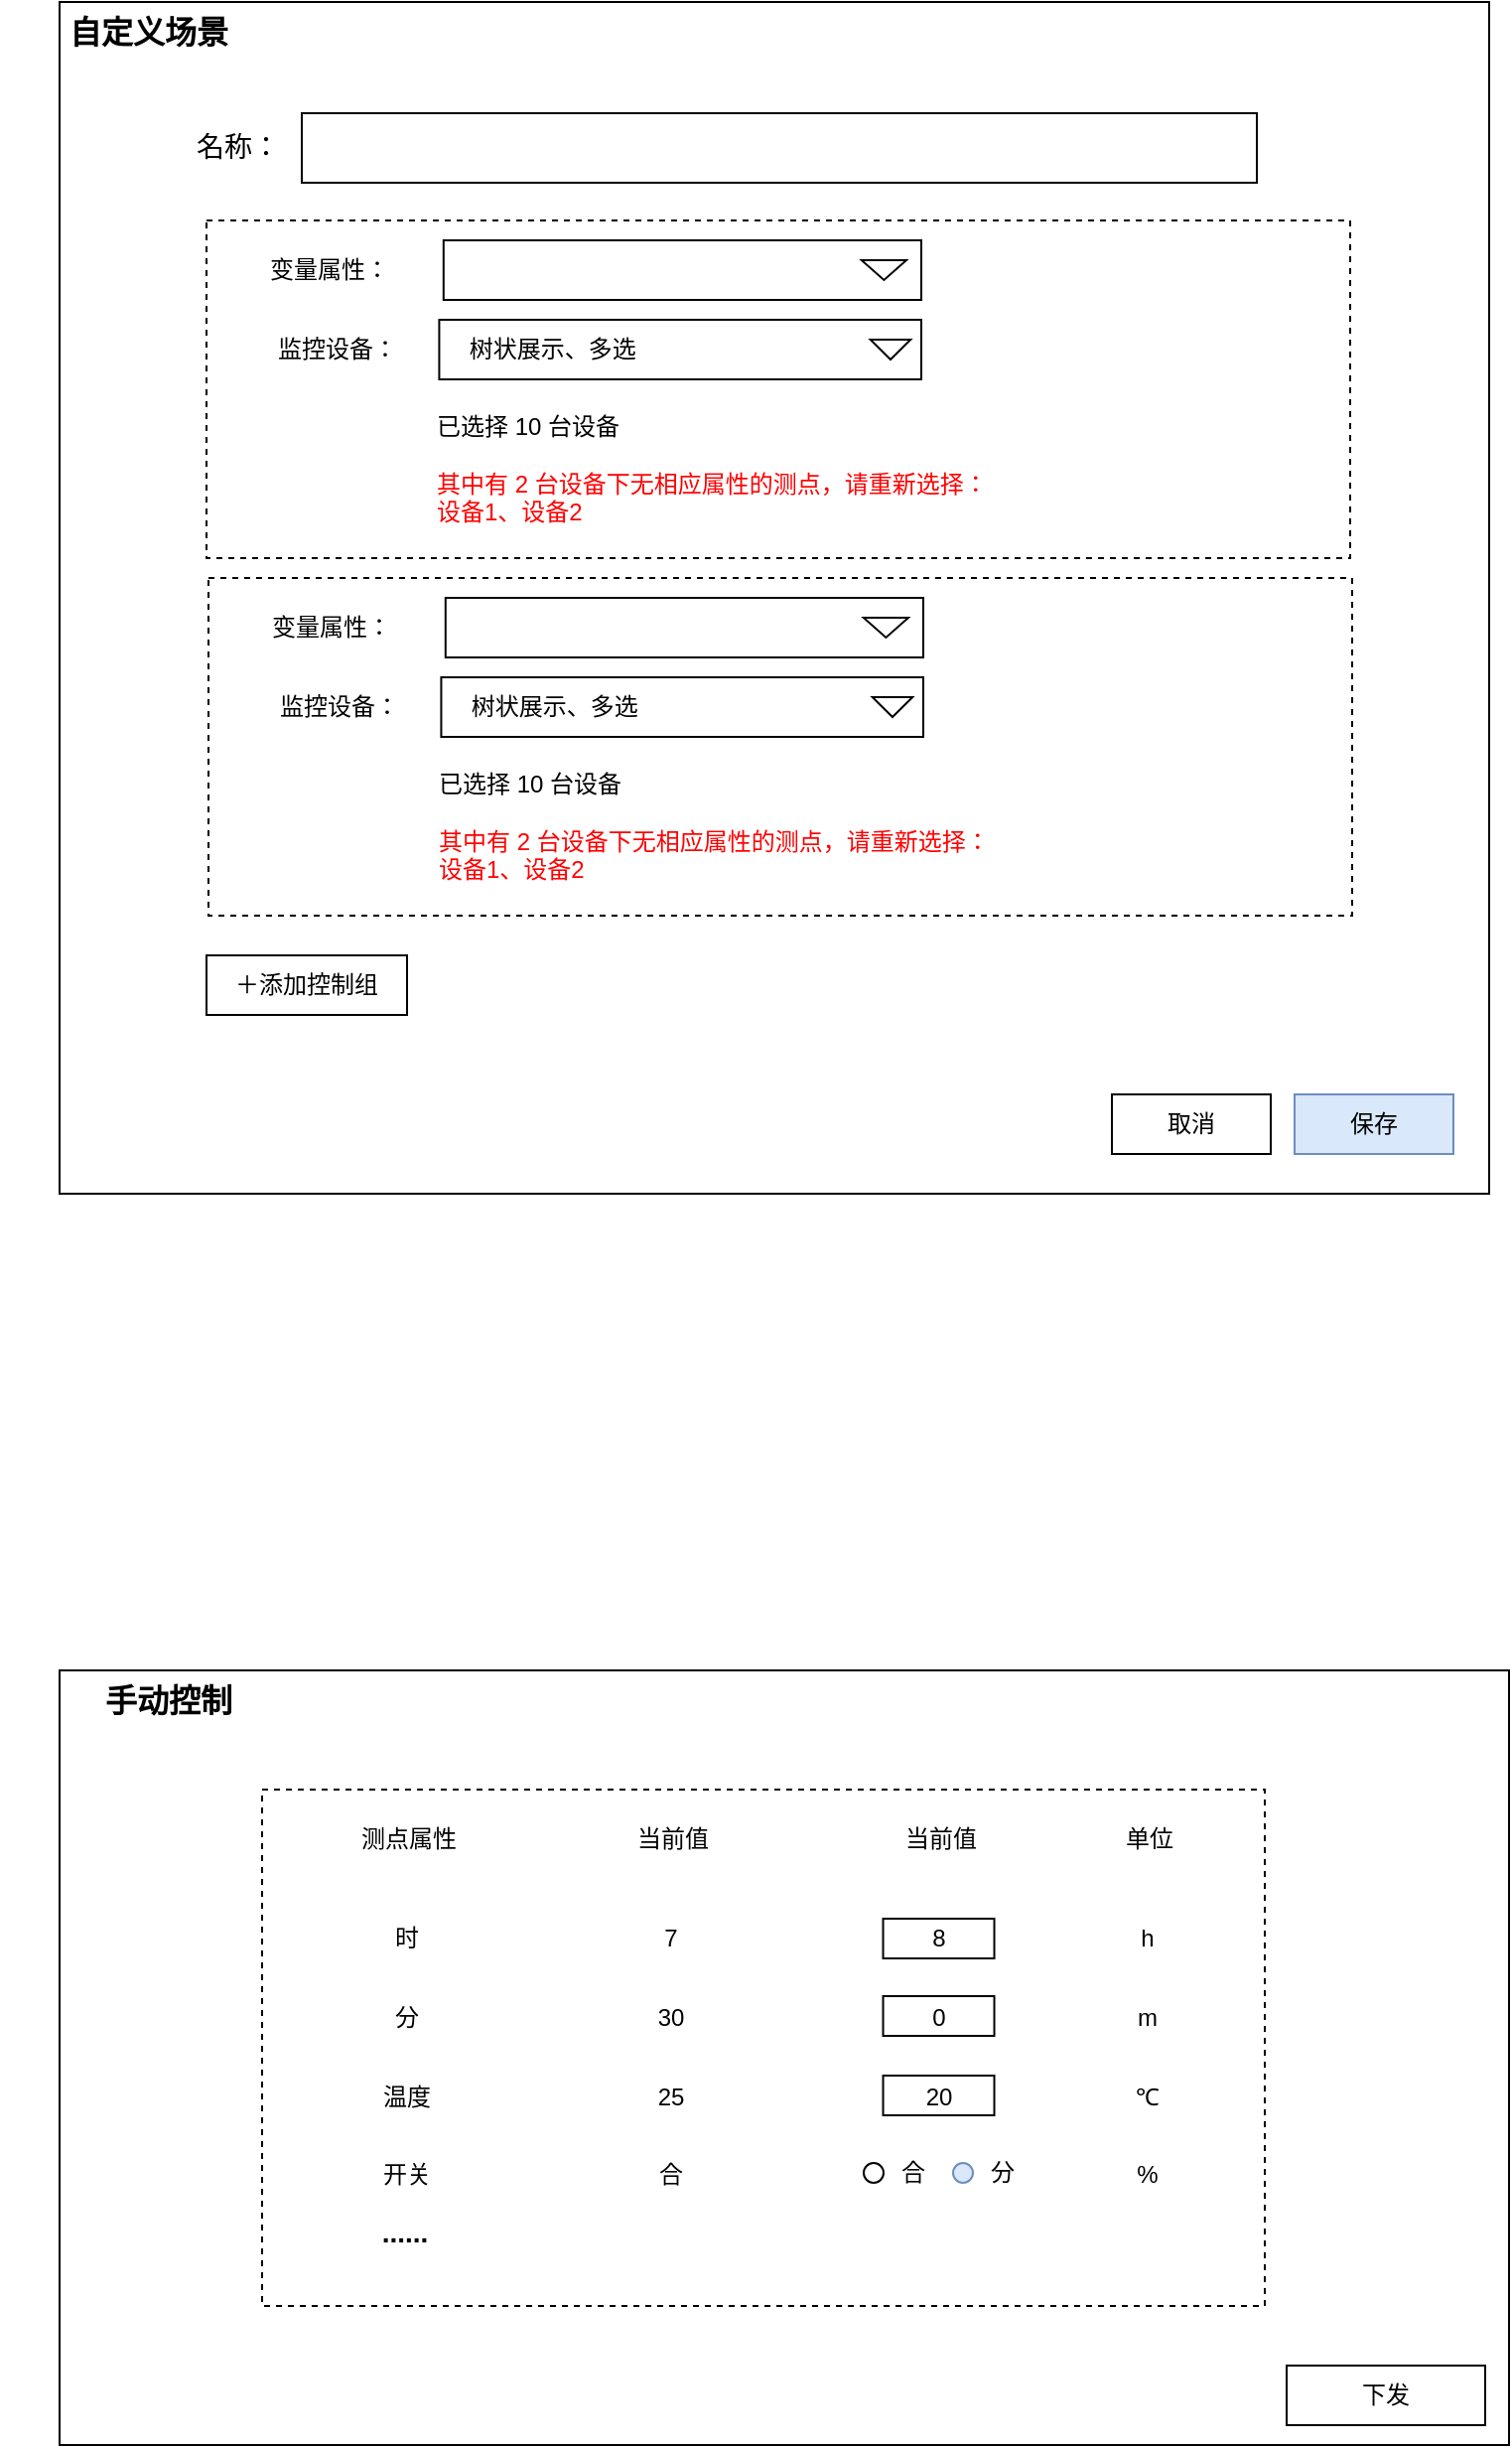 <mxfile version="21.1.2" type="github">
  <diagram name="第 1 页" id="lyDB6sdXjVsJbI7c36Xo">
    <mxGraphModel dx="1434" dy="788" grid="1" gridSize="10" guides="1" tooltips="1" connect="1" arrows="1" fold="1" page="1" pageScale="1" pageWidth="827" pageHeight="1169" math="0" shadow="0">
      <root>
        <mxCell id="0" />
        <mxCell id="1" parent="0" />
        <mxCell id="9iU1fn-FeT9_4Y7vPAtA-2" value="" style="rounded=0;whiteSpace=wrap;html=1;" parent="1" vertex="1">
          <mxGeometry x="50" y="90" width="720" height="600" as="geometry" />
        </mxCell>
        <mxCell id="9iU1fn-FeT9_4Y7vPAtA-3" value="&lt;b&gt;&lt;font style=&quot;font-size: 16px;&quot;&gt;自定义场景&lt;/font&gt;&lt;/b&gt;" style="text;html=1;strokeColor=none;fillColor=none;align=center;verticalAlign=middle;whiteSpace=wrap;rounded=0;" parent="1" vertex="1">
          <mxGeometry x="20" y="90" width="150" height="30" as="geometry" />
        </mxCell>
        <mxCell id="9iU1fn-FeT9_4Y7vPAtA-12" value="＋添加控制组" style="rounded=0;whiteSpace=wrap;html=1;" parent="1" vertex="1">
          <mxGeometry x="124" y="570" width="101" height="30" as="geometry" />
        </mxCell>
        <mxCell id="9iU1fn-FeT9_4Y7vPAtA-73" value="" style="group" parent="1" vertex="1" connectable="0">
          <mxGeometry x="110" y="146" width="543" height="35" as="geometry" />
        </mxCell>
        <mxCell id="9iU1fn-FeT9_4Y7vPAtA-4" value="" style="rounded=0;whiteSpace=wrap;html=1;" parent="9iU1fn-FeT9_4Y7vPAtA-73" vertex="1">
          <mxGeometry x="62" width="481" height="35" as="geometry" />
        </mxCell>
        <mxCell id="9iU1fn-FeT9_4Y7vPAtA-5" value="&lt;font style=&quot;font-size: 14px;&quot;&gt;名称：&lt;/font&gt;" style="text;html=1;strokeColor=none;fillColor=none;align=center;verticalAlign=middle;whiteSpace=wrap;rounded=0;" parent="9iU1fn-FeT9_4Y7vPAtA-73" vertex="1">
          <mxGeometry y="2" width="60" height="30" as="geometry" />
        </mxCell>
        <mxCell id="9iU1fn-FeT9_4Y7vPAtA-109" value="" style="rounded=0;whiteSpace=wrap;html=1;" parent="1" vertex="1">
          <mxGeometry x="50" y="930" width="730" height="390" as="geometry" />
        </mxCell>
        <mxCell id="9iU1fn-FeT9_4Y7vPAtA-111" value="&lt;font style=&quot;font-size: 16px;&quot;&gt;&lt;b&gt;手动控制&lt;/b&gt;&lt;/font&gt;" style="text;html=1;strokeColor=none;fillColor=none;align=center;verticalAlign=middle;whiteSpace=wrap;rounded=0;" parent="1" vertex="1">
          <mxGeometry x="50" y="930" width="110" height="30" as="geometry" />
        </mxCell>
        <mxCell id="9iU1fn-FeT9_4Y7vPAtA-117" value="" style="rounded=0;whiteSpace=wrap;html=1;dashed=1;" parent="1" vertex="1">
          <mxGeometry x="152" y="990" width="505" height="260" as="geometry" />
        </mxCell>
        <mxCell id="9iU1fn-FeT9_4Y7vPAtA-123" value="下发" style="rounded=0;whiteSpace=wrap;html=1;" parent="1" vertex="1">
          <mxGeometry x="668" y="1280" width="100" height="30" as="geometry" />
        </mxCell>
        <mxCell id="9iU1fn-FeT9_4Y7vPAtA-134" value="" style="group" parent="1" vertex="1" connectable="0">
          <mxGeometry x="201" y="1000" width="428" height="30" as="geometry" />
        </mxCell>
        <mxCell id="9iU1fn-FeT9_4Y7vPAtA-124" value="" style="group" parent="9iU1fn-FeT9_4Y7vPAtA-134" vertex="1" connectable="0">
          <mxGeometry width="318" height="30" as="geometry" />
        </mxCell>
        <mxCell id="9iU1fn-FeT9_4Y7vPAtA-112" value="测点属性" style="text;html=1;strokeColor=none;fillColor=none;align=center;verticalAlign=middle;whiteSpace=wrap;rounded=0;" parent="9iU1fn-FeT9_4Y7vPAtA-124" vertex="1">
          <mxGeometry width="50.476" height="30" as="geometry" />
        </mxCell>
        <mxCell id="9iU1fn-FeT9_4Y7vPAtA-113" value="当前值" style="text;html=1;strokeColor=none;fillColor=none;align=center;verticalAlign=middle;whiteSpace=wrap;rounded=0;" parent="9iU1fn-FeT9_4Y7vPAtA-124" vertex="1">
          <mxGeometry x="132.921" width="50.476" height="30" as="geometry" />
        </mxCell>
        <mxCell id="9iU1fn-FeT9_4Y7vPAtA-114" value="当前值" style="text;html=1;strokeColor=none;fillColor=none;align=center;verticalAlign=middle;whiteSpace=wrap;rounded=0;" parent="9iU1fn-FeT9_4Y7vPAtA-124" vertex="1">
          <mxGeometry x="267.524" width="50.476" height="30" as="geometry" />
        </mxCell>
        <mxCell id="9iU1fn-FeT9_4Y7vPAtA-133" value="单位" style="text;html=1;strokeColor=none;fillColor=none;align=center;verticalAlign=middle;whiteSpace=wrap;rounded=0;" parent="9iU1fn-FeT9_4Y7vPAtA-134" vertex="1">
          <mxGeometry x="368" width="60" height="30" as="geometry" />
        </mxCell>
        <mxCell id="9iU1fn-FeT9_4Y7vPAtA-138" value="" style="group" parent="1" vertex="1" connectable="0">
          <mxGeometry x="200" y="1130" width="428" height="30" as="geometry" />
        </mxCell>
        <mxCell id="9iU1fn-FeT9_4Y7vPAtA-139" value="" style="group" parent="9iU1fn-FeT9_4Y7vPAtA-138" vertex="1" connectable="0">
          <mxGeometry width="320.76" height="30" as="geometry" />
        </mxCell>
        <mxCell id="9iU1fn-FeT9_4Y7vPAtA-140" value="温度" style="text;html=1;strokeColor=none;fillColor=none;align=center;verticalAlign=middle;whiteSpace=wrap;rounded=0;" parent="9iU1fn-FeT9_4Y7vPAtA-139" vertex="1">
          <mxGeometry width="50.476" height="30" as="geometry" />
        </mxCell>
        <mxCell id="9iU1fn-FeT9_4Y7vPAtA-141" value="25" style="text;html=1;strokeColor=none;fillColor=none;align=center;verticalAlign=middle;whiteSpace=wrap;rounded=0;" parent="9iU1fn-FeT9_4Y7vPAtA-139" vertex="1">
          <mxGeometry x="132.921" width="50.476" height="30" as="geometry" />
        </mxCell>
        <mxCell id="9iU1fn-FeT9_4Y7vPAtA-179" value="" style="rounded=0;whiteSpace=wrap;html=1;" parent="9iU1fn-FeT9_4Y7vPAtA-139" vertex="1">
          <mxGeometry x="264.76" y="4" width="56" height="20" as="geometry" />
        </mxCell>
        <mxCell id="9iU1fn-FeT9_4Y7vPAtA-142" value="20" style="text;html=1;strokeColor=none;fillColor=none;align=center;verticalAlign=middle;whiteSpace=wrap;rounded=0;" parent="9iU1fn-FeT9_4Y7vPAtA-139" vertex="1">
          <mxGeometry x="267.524" width="50.476" height="30" as="geometry" />
        </mxCell>
        <mxCell id="9iU1fn-FeT9_4Y7vPAtA-143" value="℃" style="text;html=1;strokeColor=none;fillColor=none;align=center;verticalAlign=middle;whiteSpace=wrap;rounded=0;" parent="9iU1fn-FeT9_4Y7vPAtA-138" vertex="1">
          <mxGeometry x="368" width="60" height="30" as="geometry" />
        </mxCell>
        <mxCell id="9iU1fn-FeT9_4Y7vPAtA-144" value="" style="group" parent="1" vertex="1" connectable="0">
          <mxGeometry x="200" y="1090" width="428" height="30" as="geometry" />
        </mxCell>
        <mxCell id="9iU1fn-FeT9_4Y7vPAtA-145" value="" style="group" parent="9iU1fn-FeT9_4Y7vPAtA-144" vertex="1" connectable="0">
          <mxGeometry width="320.76" height="30" as="geometry" />
        </mxCell>
        <mxCell id="9iU1fn-FeT9_4Y7vPAtA-146" value="分" style="text;html=1;strokeColor=none;fillColor=none;align=center;verticalAlign=middle;whiteSpace=wrap;rounded=0;" parent="9iU1fn-FeT9_4Y7vPAtA-145" vertex="1">
          <mxGeometry width="50.476" height="30" as="geometry" />
        </mxCell>
        <mxCell id="9iU1fn-FeT9_4Y7vPAtA-147" value="30" style="text;html=1;strokeColor=none;fillColor=none;align=center;verticalAlign=middle;whiteSpace=wrap;rounded=0;" parent="9iU1fn-FeT9_4Y7vPAtA-145" vertex="1">
          <mxGeometry x="132.921" width="50.476" height="30" as="geometry" />
        </mxCell>
        <mxCell id="9iU1fn-FeT9_4Y7vPAtA-169" value="" style="rounded=0;whiteSpace=wrap;html=1;" parent="9iU1fn-FeT9_4Y7vPAtA-145" vertex="1">
          <mxGeometry x="264.76" y="4" width="56" height="20" as="geometry" />
        </mxCell>
        <mxCell id="9iU1fn-FeT9_4Y7vPAtA-148" value="0" style="text;html=1;strokeColor=none;fillColor=none;align=center;verticalAlign=middle;whiteSpace=wrap;rounded=0;" parent="9iU1fn-FeT9_4Y7vPAtA-145" vertex="1">
          <mxGeometry x="267.524" width="50.476" height="30" as="geometry" />
        </mxCell>
        <mxCell id="9iU1fn-FeT9_4Y7vPAtA-149" value="m" style="text;html=1;strokeColor=none;fillColor=none;align=center;verticalAlign=middle;whiteSpace=wrap;rounded=0;" parent="9iU1fn-FeT9_4Y7vPAtA-144" vertex="1">
          <mxGeometry x="368" width="60" height="30" as="geometry" />
        </mxCell>
        <mxCell id="9iU1fn-FeT9_4Y7vPAtA-150" value="" style="group" parent="1" vertex="1" connectable="0">
          <mxGeometry x="200" y="1050" width="428" height="60" as="geometry" />
        </mxCell>
        <mxCell id="9iU1fn-FeT9_4Y7vPAtA-151" value="" style="group" parent="9iU1fn-FeT9_4Y7vPAtA-150" vertex="1" connectable="0">
          <mxGeometry width="388" height="60" as="geometry" />
        </mxCell>
        <mxCell id="9iU1fn-FeT9_4Y7vPAtA-152" value="时" style="text;html=1;strokeColor=none;fillColor=none;align=center;verticalAlign=middle;whiteSpace=wrap;rounded=0;" parent="9iU1fn-FeT9_4Y7vPAtA-151" vertex="1">
          <mxGeometry width="50.476" height="30" as="geometry" />
        </mxCell>
        <mxCell id="9iU1fn-FeT9_4Y7vPAtA-153" value="7" style="text;html=1;strokeColor=none;fillColor=none;align=center;verticalAlign=middle;whiteSpace=wrap;rounded=0;" parent="9iU1fn-FeT9_4Y7vPAtA-151" vertex="1">
          <mxGeometry x="132.921" width="50.476" height="30" as="geometry" />
        </mxCell>
        <mxCell id="9iU1fn-FeT9_4Y7vPAtA-178" value="" style="rounded=0;whiteSpace=wrap;html=1;" parent="9iU1fn-FeT9_4Y7vPAtA-151" vertex="1">
          <mxGeometry x="264.76" y="5" width="56" height="20" as="geometry" />
        </mxCell>
        <mxCell id="9iU1fn-FeT9_4Y7vPAtA-154" value="8" style="text;html=1;strokeColor=none;fillColor=none;align=center;verticalAlign=middle;whiteSpace=wrap;rounded=0;" parent="9iU1fn-FeT9_4Y7vPAtA-151" vertex="1">
          <mxGeometry x="267.764" width="50.476" height="30" as="geometry" />
        </mxCell>
        <mxCell id="9iU1fn-FeT9_4Y7vPAtA-155" value="h" style="text;html=1;strokeColor=none;fillColor=none;align=center;verticalAlign=middle;whiteSpace=wrap;rounded=0;" parent="9iU1fn-FeT9_4Y7vPAtA-150" vertex="1">
          <mxGeometry x="368" width="60" height="30" as="geometry" />
        </mxCell>
        <mxCell id="9iU1fn-FeT9_4Y7vPAtA-168" value="&lt;font size=&quot;1&quot; style=&quot;&quot;&gt;&lt;b style=&quot;font-size: 14px;&quot;&gt;......&lt;/b&gt;&lt;/font&gt;" style="text;html=1;strokeColor=none;fillColor=none;align=center;verticalAlign=middle;whiteSpace=wrap;rounded=0;" parent="1" vertex="1">
          <mxGeometry x="194" y="1198" width="60" height="30" as="geometry" />
        </mxCell>
        <mxCell id="9iU1fn-FeT9_4Y7vPAtA-173" value="" style="ellipse;whiteSpace=wrap;html=1;aspect=fixed;" parent="1" vertex="1">
          <mxGeometry x="455" y="1178" width="10" height="10" as="geometry" />
        </mxCell>
        <mxCell id="9iU1fn-FeT9_4Y7vPAtA-174" value="" style="ellipse;whiteSpace=wrap;html=1;aspect=fixed;fillColor=#dae8fc;strokeColor=#6c8ebf;" parent="1" vertex="1">
          <mxGeometry x="500" y="1178" width="10" height="10" as="geometry" />
        </mxCell>
        <mxCell id="9iU1fn-FeT9_4Y7vPAtA-167" value="%" style="text;html=1;strokeColor=none;fillColor=none;align=center;verticalAlign=middle;whiteSpace=wrap;rounded=0;" parent="1" vertex="1">
          <mxGeometry x="568" y="1169" width="60" height="30" as="geometry" />
        </mxCell>
        <mxCell id="9iU1fn-FeT9_4Y7vPAtA-164" value="开关" style="text;html=1;strokeColor=none;fillColor=none;align=center;verticalAlign=middle;whiteSpace=wrap;rounded=0;" parent="1" vertex="1">
          <mxGeometry x="200" y="1169" width="50.476" height="30" as="geometry" />
        </mxCell>
        <mxCell id="9iU1fn-FeT9_4Y7vPAtA-165" value="合" style="text;html=1;strokeColor=none;fillColor=none;align=center;verticalAlign=middle;whiteSpace=wrap;rounded=0;" parent="1" vertex="1">
          <mxGeometry x="332.921" y="1169" width="50.476" height="30" as="geometry" />
        </mxCell>
        <mxCell id="9iU1fn-FeT9_4Y7vPAtA-166" value="分" style="text;html=1;strokeColor=none;fillColor=none;align=center;verticalAlign=middle;whiteSpace=wrap;rounded=0;" parent="1" vertex="1">
          <mxGeometry x="510" y="1172" width="30" height="22" as="geometry" />
        </mxCell>
        <mxCell id="9iU1fn-FeT9_4Y7vPAtA-177" value="合" style="text;html=1;strokeColor=none;fillColor=none;align=center;verticalAlign=middle;whiteSpace=wrap;rounded=0;" parent="1" vertex="1">
          <mxGeometry x="465" y="1172" width="30" height="22" as="geometry" />
        </mxCell>
        <mxCell id="ub4w3E0zi3ZhMnHLEbhW-3" value="" style="group" vertex="1" connectable="0" parent="1">
          <mxGeometry x="124" y="200" width="576" height="170" as="geometry" />
        </mxCell>
        <mxCell id="9iU1fn-FeT9_4Y7vPAtA-7" value="" style="rounded=0;whiteSpace=wrap;html=1;dashed=1;" parent="ub4w3E0zi3ZhMnHLEbhW-3" vertex="1">
          <mxGeometry width="576" height="170" as="geometry" />
        </mxCell>
        <mxCell id="9iU1fn-FeT9_4Y7vPAtA-40" value="已选择 10 台设备&lt;br&gt;&lt;br&gt;&lt;font color=&quot;#ff0000&quot;&gt;其中有 2 台设备下无相应属性的测点，请重新选择：&lt;br&gt;设备1、设备2&lt;/font&gt;" style="text;html=1;strokeColor=none;fillColor=none;align=left;verticalAlign=middle;whiteSpace=wrap;rounded=0;" parent="ub4w3E0zi3ZhMnHLEbhW-3" vertex="1">
          <mxGeometry x="114" y="90" width="390" height="70" as="geometry" />
        </mxCell>
        <mxCell id="9iU1fn-FeT9_4Y7vPAtA-14" value="" style="group" parent="ub4w3E0zi3ZhMnHLEbhW-3" vertex="1" connectable="0">
          <mxGeometry x="2.11" y="10" width="357.89" height="30" as="geometry" />
        </mxCell>
        <mxCell id="9iU1fn-FeT9_4Y7vPAtA-9" value="变量属性：" style="text;html=1;strokeColor=none;fillColor=none;align=center;verticalAlign=middle;whiteSpace=wrap;rounded=0;" parent="9iU1fn-FeT9_4Y7vPAtA-14" vertex="1">
          <mxGeometry width="120.299" height="30" as="geometry" />
        </mxCell>
        <mxCell id="9iU1fn-FeT9_4Y7vPAtA-13" value="" style="group" parent="9iU1fn-FeT9_4Y7vPAtA-14" vertex="1" connectable="0">
          <mxGeometry x="117.292" width="240.598" height="30" as="geometry" />
        </mxCell>
        <mxCell id="9iU1fn-FeT9_4Y7vPAtA-8" value="" style="rounded=0;whiteSpace=wrap;html=1;" parent="9iU1fn-FeT9_4Y7vPAtA-13" vertex="1">
          <mxGeometry width="240.598" height="30" as="geometry" />
        </mxCell>
        <mxCell id="9iU1fn-FeT9_4Y7vPAtA-10" value="" style="triangle;whiteSpace=wrap;html=1;direction=south;" parent="9iU1fn-FeT9_4Y7vPAtA-13" vertex="1">
          <mxGeometry x="210.524" y="10" width="22.556" height="10" as="geometry" />
        </mxCell>
        <mxCell id="9iU1fn-FeT9_4Y7vPAtA-18" value="" style="group" parent="ub4w3E0zi3ZhMnHLEbhW-3" vertex="1" connectable="0">
          <mxGeometry x="12" y="50" width="348" height="30" as="geometry" />
        </mxCell>
        <mxCell id="9iU1fn-FeT9_4Y7vPAtA-19" value="监控设备：" style="text;html=1;strokeColor=none;fillColor=none;align=center;verticalAlign=middle;whiteSpace=wrap;rounded=0;" parent="9iU1fn-FeT9_4Y7vPAtA-18" vertex="1">
          <mxGeometry width="107.907" height="30" as="geometry" />
        </mxCell>
        <mxCell id="9iU1fn-FeT9_4Y7vPAtA-20" value="" style="group" parent="9iU1fn-FeT9_4Y7vPAtA-18" vertex="1" connectable="0">
          <mxGeometry x="105.209" width="242.791" height="30" as="geometry" />
        </mxCell>
        <mxCell id="9iU1fn-FeT9_4Y7vPAtA-21" value="&amp;nbsp; &amp;nbsp; 树状展示、多选" style="rounded=0;whiteSpace=wrap;html=1;align=left;" parent="9iU1fn-FeT9_4Y7vPAtA-20" vertex="1">
          <mxGeometry width="242.791" height="30" as="geometry" />
        </mxCell>
        <mxCell id="9iU1fn-FeT9_4Y7vPAtA-22" value="" style="triangle;whiteSpace=wrap;html=1;direction=south;" parent="9iU1fn-FeT9_4Y7vPAtA-20" vertex="1">
          <mxGeometry x="217.163" y="10" width="20.233" height="10" as="geometry" />
        </mxCell>
        <mxCell id="ub4w3E0zi3ZhMnHLEbhW-4" value="" style="group" vertex="1" connectable="0" parent="1">
          <mxGeometry x="125" y="380" width="576" height="170" as="geometry" />
        </mxCell>
        <mxCell id="ub4w3E0zi3ZhMnHLEbhW-5" value="" style="rounded=0;whiteSpace=wrap;html=1;dashed=1;" vertex="1" parent="ub4w3E0zi3ZhMnHLEbhW-4">
          <mxGeometry width="576" height="170" as="geometry" />
        </mxCell>
        <mxCell id="ub4w3E0zi3ZhMnHLEbhW-6" value="已选择 10 台设备&lt;br&gt;&lt;br&gt;&lt;font color=&quot;#ff0000&quot;&gt;其中有 2 台设备下无相应属性的测点，请重新选择：&lt;br&gt;设备1、设备2&lt;/font&gt;" style="text;html=1;strokeColor=none;fillColor=none;align=left;verticalAlign=middle;whiteSpace=wrap;rounded=0;" vertex="1" parent="ub4w3E0zi3ZhMnHLEbhW-4">
          <mxGeometry x="114" y="90" width="390" height="70" as="geometry" />
        </mxCell>
        <mxCell id="ub4w3E0zi3ZhMnHLEbhW-7" value="" style="group" vertex="1" connectable="0" parent="ub4w3E0zi3ZhMnHLEbhW-4">
          <mxGeometry x="2.11" y="10" width="357.89" height="30" as="geometry" />
        </mxCell>
        <mxCell id="ub4w3E0zi3ZhMnHLEbhW-8" value="变量属性：" style="text;html=1;strokeColor=none;fillColor=none;align=center;verticalAlign=middle;whiteSpace=wrap;rounded=0;" vertex="1" parent="ub4w3E0zi3ZhMnHLEbhW-7">
          <mxGeometry width="120.299" height="30" as="geometry" />
        </mxCell>
        <mxCell id="ub4w3E0zi3ZhMnHLEbhW-9" value="" style="group" vertex="1" connectable="0" parent="ub4w3E0zi3ZhMnHLEbhW-7">
          <mxGeometry x="117.292" width="240.598" height="30" as="geometry" />
        </mxCell>
        <mxCell id="ub4w3E0zi3ZhMnHLEbhW-10" value="" style="rounded=0;whiteSpace=wrap;html=1;" vertex="1" parent="ub4w3E0zi3ZhMnHLEbhW-9">
          <mxGeometry width="240.598" height="30" as="geometry" />
        </mxCell>
        <mxCell id="ub4w3E0zi3ZhMnHLEbhW-11" value="" style="triangle;whiteSpace=wrap;html=1;direction=south;" vertex="1" parent="ub4w3E0zi3ZhMnHLEbhW-9">
          <mxGeometry x="210.524" y="10" width="22.556" height="10" as="geometry" />
        </mxCell>
        <mxCell id="ub4w3E0zi3ZhMnHLEbhW-12" value="" style="group" vertex="1" connectable="0" parent="ub4w3E0zi3ZhMnHLEbhW-4">
          <mxGeometry x="12" y="50" width="348" height="30" as="geometry" />
        </mxCell>
        <mxCell id="ub4w3E0zi3ZhMnHLEbhW-13" value="监控设备：" style="text;html=1;strokeColor=none;fillColor=none;align=center;verticalAlign=middle;whiteSpace=wrap;rounded=0;" vertex="1" parent="ub4w3E0zi3ZhMnHLEbhW-12">
          <mxGeometry width="107.907" height="30" as="geometry" />
        </mxCell>
        <mxCell id="ub4w3E0zi3ZhMnHLEbhW-14" value="" style="group" vertex="1" connectable="0" parent="ub4w3E0zi3ZhMnHLEbhW-12">
          <mxGeometry x="105.209" width="242.791" height="30" as="geometry" />
        </mxCell>
        <mxCell id="ub4w3E0zi3ZhMnHLEbhW-15" value="&amp;nbsp; &amp;nbsp; 树状展示、多选" style="rounded=0;whiteSpace=wrap;html=1;align=left;" vertex="1" parent="ub4w3E0zi3ZhMnHLEbhW-14">
          <mxGeometry width="242.791" height="30" as="geometry" />
        </mxCell>
        <mxCell id="ub4w3E0zi3ZhMnHLEbhW-16" value="" style="triangle;whiteSpace=wrap;html=1;direction=south;" vertex="1" parent="ub4w3E0zi3ZhMnHLEbhW-14">
          <mxGeometry x="217.163" y="10" width="20.233" height="10" as="geometry" />
        </mxCell>
        <mxCell id="ub4w3E0zi3ZhMnHLEbhW-17" value="" style="group" vertex="1" connectable="0" parent="1">
          <mxGeometry x="580" y="640" width="172" height="30" as="geometry" />
        </mxCell>
        <mxCell id="9iU1fn-FeT9_4Y7vPAtA-106" value="保存" style="rounded=0;whiteSpace=wrap;html=1;fillColor=#dae8fc;strokeColor=#6c8ebf;" parent="ub4w3E0zi3ZhMnHLEbhW-17" vertex="1">
          <mxGeometry x="92" width="80" height="30" as="geometry" />
        </mxCell>
        <mxCell id="9iU1fn-FeT9_4Y7vPAtA-107" value="取消" style="rounded=0;whiteSpace=wrap;html=1;" parent="ub4w3E0zi3ZhMnHLEbhW-17" vertex="1">
          <mxGeometry width="80" height="30" as="geometry" />
        </mxCell>
      </root>
    </mxGraphModel>
  </diagram>
</mxfile>
